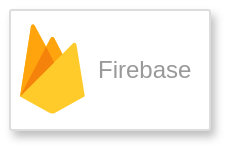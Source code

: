 <mxfile version="20.0.3" type="github">
  <diagram id="n6LEzvx0OFEe8qDH2_sN" name="Page-1">
    <mxGraphModel dx="536" dy="437" grid="1" gridSize="10" guides="1" tooltips="1" connect="1" arrows="1" fold="1" page="1" pageScale="1" pageWidth="850" pageHeight="1100" math="0" shadow="0">
      <root>
        <mxCell id="0" />
        <mxCell id="1" parent="0" />
        <mxCell id="4NHjTXlUSIWynaj8HPZZ-1" value="" style="strokeColor=#dddddd;shadow=1;strokeWidth=1;rounded=1;absoluteArcSize=1;arcSize=2;" vertex="1" parent="1">
          <mxGeometry x="200" y="70" width="100" height="60" as="geometry" />
        </mxCell>
        <mxCell id="4NHjTXlUSIWynaj8HPZZ-2" value="Firebase" style="sketch=0;dashed=0;connectable=0;html=1;fillColor=#5184F3;strokeColor=none;shape=mxgraph.gcp2.firebase;part=1;labelPosition=right;verticalLabelPosition=middle;align=left;verticalAlign=middle;spacingLeft=5;fontColor=#999999;fontSize=12;" vertex="1" parent="4NHjTXlUSIWynaj8HPZZ-1">
          <mxGeometry width="32.4" height="45" relative="1" as="geometry">
            <mxPoint x="5" y="7" as="offset" />
          </mxGeometry>
        </mxCell>
      </root>
    </mxGraphModel>
  </diagram>
</mxfile>
